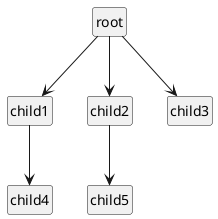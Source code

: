 @startuml arbre_syntaxique
hide methods
hide attribute
hide circle
class root{}
class child1{}
root --> child1
class child2{}
root --> child2
class child3{}
root --> child3
class child4{}
child1 --> child4
class child5{}
child2 --> child5
@endmindmap
